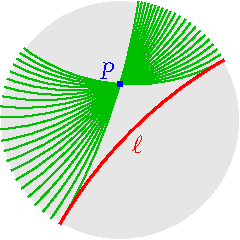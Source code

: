 settings.tex="pdflatex";

texpreamble("\usepackage{amsmath}
\usepackage{amsthm,amssymb}
\usepackage{mathpazo}
\usepackage[svgnames]{xcolor}
");
import graph;

size(120);

path c=unitcircle;

void hcirc(pair Q, real Ed, pen pen){
	pair mip=midpoint(Q--dir(Ed));
	real ang=degrees(dir(Ed)-Q);
	path p=mip-100dir(ang+90)--mip+100dir(ang+90);
	path q=dir(Ed)-100dir(Ed+90)--dir(Ed)+100dir(Ed+90);
	pair I=intersectionpoint(p,q);
	real r=arclength(I--dir(Ed));
	draw(shift(I)*scale(r)*unitcircle,pen);
	}

filldraw(unitcircle,0.2grey+0.8white,white);
pair P=0.3dir(90);

int n=10;
for(int i=0; i<=n; ++i){
	hcirc(P,30+30*i/n,heavygreen);
	hcirc(P,240-50*i/n,heavygreen);
	}

hcirc(dir(240),30,red+linewidth(1));
clip(c);
dot("$P$",P,NW,blue);
label("$\ell$",0.25dir(305),red);


